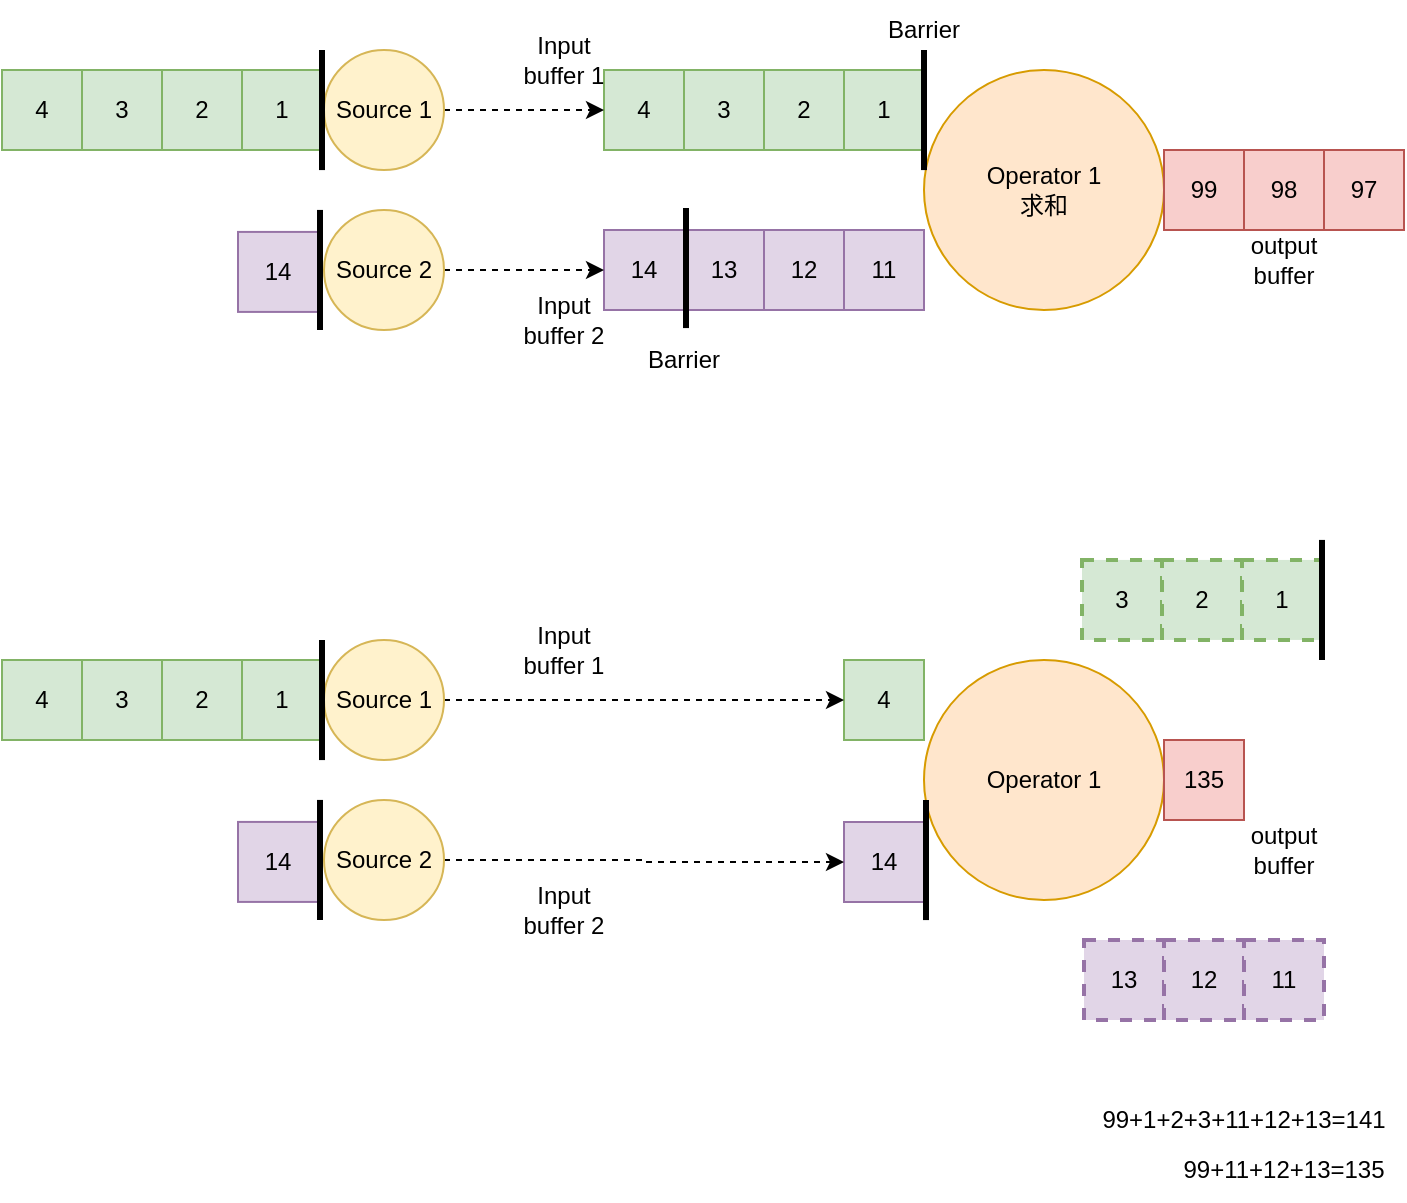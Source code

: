 <mxfile version="16.2.6" type="github">
  <diagram id="EfMLN7ML_alIv2Zv0I-k" name="Page-1">
    <mxGraphModel dx="7765" dy="4045" grid="1" gridSize="10" guides="1" tooltips="1" connect="1" arrows="1" fold="1" page="1" pageScale="1" pageWidth="1600" pageHeight="900" background="#FFFFFF" math="0" shadow="0">
      <root>
        <mxCell id="0" />
        <mxCell id="1" parent="0" />
        <mxCell id="dbELcTdfXeRmgaN0v7CK-1" value="&lt;div&gt;Operator 1&lt;/div&gt;求和" style="ellipse;whiteSpace=wrap;html=1;aspect=fixed;fillColor=#ffe6cc;strokeColor=#d79b00;" vertex="1" parent="1">
          <mxGeometry x="400" y="280" width="120" height="120" as="geometry" />
        </mxCell>
        <mxCell id="dbELcTdfXeRmgaN0v7CK-2" value="3" style="rounded=0;whiteSpace=wrap;html=1;fillColor=#d5e8d4;strokeColor=#82b366;" vertex="1" parent="1">
          <mxGeometry x="280" y="280" width="40" height="40" as="geometry" />
        </mxCell>
        <mxCell id="dbELcTdfXeRmgaN0v7CK-3" value="2" style="rounded=0;whiteSpace=wrap;html=1;fillColor=#d5e8d4;strokeColor=#82b366;" vertex="1" parent="1">
          <mxGeometry x="320" y="280" width="40" height="40" as="geometry" />
        </mxCell>
        <mxCell id="dbELcTdfXeRmgaN0v7CK-4" value="1" style="rounded=0;whiteSpace=wrap;html=1;fillColor=#d5e8d4;strokeColor=#82b366;" vertex="1" parent="1">
          <mxGeometry x="360" y="280" width="40" height="40" as="geometry" />
        </mxCell>
        <mxCell id="dbELcTdfXeRmgaN0v7CK-5" value="4" style="rounded=0;whiteSpace=wrap;html=1;fillColor=#d5e8d4;strokeColor=#82b366;" vertex="1" parent="1">
          <mxGeometry x="240" y="280" width="40" height="40" as="geometry" />
        </mxCell>
        <mxCell id="dbELcTdfXeRmgaN0v7CK-6" value="13" style="rounded=0;whiteSpace=wrap;html=1;fillColor=#e1d5e7;strokeColor=#9673a6;" vertex="1" parent="1">
          <mxGeometry x="280" y="360" width="40" height="40" as="geometry" />
        </mxCell>
        <mxCell id="dbELcTdfXeRmgaN0v7CK-7" value="12" style="rounded=0;whiteSpace=wrap;html=1;fillColor=#e1d5e7;strokeColor=#9673a6;" vertex="1" parent="1">
          <mxGeometry x="320" y="360" width="40" height="40" as="geometry" />
        </mxCell>
        <mxCell id="dbELcTdfXeRmgaN0v7CK-8" value="11" style="rounded=0;whiteSpace=wrap;html=1;fillColor=#e1d5e7;strokeColor=#9673a6;" vertex="1" parent="1">
          <mxGeometry x="360" y="360" width="40" height="40" as="geometry" />
        </mxCell>
        <mxCell id="dbELcTdfXeRmgaN0v7CK-9" value="14" style="rounded=0;whiteSpace=wrap;html=1;fillColor=#e1d5e7;strokeColor=#9673a6;" vertex="1" parent="1">
          <mxGeometry x="240" y="360" width="40" height="40" as="geometry" />
        </mxCell>
        <mxCell id="dbELcTdfXeRmgaN0v7CK-10" value="" style="endArrow=none;html=1;rounded=0;strokeWidth=3;exitX=0;exitY=0.417;exitDx=0;exitDy=0;exitPerimeter=0;" edge="1" parent="1" source="dbELcTdfXeRmgaN0v7CK-1">
          <mxGeometry width="50" height="50" relative="1" as="geometry">
            <mxPoint x="360" y="330" as="sourcePoint" />
            <mxPoint x="400" y="270" as="targetPoint" />
          </mxGeometry>
        </mxCell>
        <mxCell id="dbELcTdfXeRmgaN0v7CK-11" value="" style="endArrow=none;html=1;rounded=0;strokeWidth=3;exitX=0;exitY=0.417;exitDx=0;exitDy=0;exitPerimeter=0;" edge="1" parent="1">
          <mxGeometry width="50" height="50" relative="1" as="geometry">
            <mxPoint x="281" y="409.04" as="sourcePoint" />
            <mxPoint x="281" y="349" as="targetPoint" />
          </mxGeometry>
        </mxCell>
        <mxCell id="dbELcTdfXeRmgaN0v7CK-12" value="Barrier" style="text;html=1;strokeColor=none;fillColor=none;align=center;verticalAlign=middle;whiteSpace=wrap;rounded=0;" vertex="1" parent="1">
          <mxGeometry x="370" y="245" width="60" height="30" as="geometry" />
        </mxCell>
        <mxCell id="dbELcTdfXeRmgaN0v7CK-13" value="Barrier" style="text;html=1;strokeColor=none;fillColor=none;align=center;verticalAlign=middle;whiteSpace=wrap;rounded=0;" vertex="1" parent="1">
          <mxGeometry x="250" y="410" width="60" height="30" as="geometry" />
        </mxCell>
        <mxCell id="dbELcTdfXeRmgaN0v7CK-14" value="98" style="rounded=0;whiteSpace=wrap;html=1;fillColor=#f8cecc;strokeColor=#b85450;" vertex="1" parent="1">
          <mxGeometry x="560" y="320" width="40" height="40" as="geometry" />
        </mxCell>
        <mxCell id="dbELcTdfXeRmgaN0v7CK-15" value="97" style="rounded=0;whiteSpace=wrap;html=1;fillColor=#f8cecc;strokeColor=#b85450;" vertex="1" parent="1">
          <mxGeometry x="600" y="320" width="40" height="40" as="geometry" />
        </mxCell>
        <mxCell id="dbELcTdfXeRmgaN0v7CK-16" value="99" style="rounded=0;whiteSpace=wrap;html=1;fillColor=#f8cecc;strokeColor=#b85450;" vertex="1" parent="1">
          <mxGeometry x="520" y="320" width="40" height="40" as="geometry" />
        </mxCell>
        <mxCell id="dbELcTdfXeRmgaN0v7CK-17" value="Input buffer 1" style="text;html=1;strokeColor=none;fillColor=none;align=center;verticalAlign=middle;whiteSpace=wrap;rounded=0;" vertex="1" parent="1">
          <mxGeometry x="190" y="260" width="60" height="30" as="geometry" />
        </mxCell>
        <mxCell id="dbELcTdfXeRmgaN0v7CK-18" value="Input buffer 2" style="text;html=1;strokeColor=none;fillColor=none;align=center;verticalAlign=middle;whiteSpace=wrap;rounded=0;" vertex="1" parent="1">
          <mxGeometry x="190" y="390" width="60" height="30" as="geometry" />
        </mxCell>
        <mxCell id="dbELcTdfXeRmgaN0v7CK-19" value="output buffer" style="text;html=1;strokeColor=none;fillColor=none;align=center;verticalAlign=middle;whiteSpace=wrap;rounded=0;" vertex="1" parent="1">
          <mxGeometry x="550" y="360" width="60" height="30" as="geometry" />
        </mxCell>
        <mxCell id="dbELcTdfXeRmgaN0v7CK-26" style="edgeStyle=orthogonalEdgeStyle;rounded=0;orthogonalLoop=1;jettySize=auto;html=1;exitX=1;exitY=0.5;exitDx=0;exitDy=0;entryX=0;entryY=0.5;entryDx=0;entryDy=0;strokeWidth=1;dashed=1;" edge="1" parent="1" source="dbELcTdfXeRmgaN0v7CK-20" target="dbELcTdfXeRmgaN0v7CK-5">
          <mxGeometry relative="1" as="geometry" />
        </mxCell>
        <mxCell id="dbELcTdfXeRmgaN0v7CK-20" value="Source 1" style="ellipse;whiteSpace=wrap;html=1;aspect=fixed;fillColor=#fff2cc;strokeColor=#d6b656;" vertex="1" parent="1">
          <mxGeometry x="100" y="270" width="60" height="60" as="geometry" />
        </mxCell>
        <mxCell id="dbELcTdfXeRmgaN0v7CK-27" style="edgeStyle=orthogonalEdgeStyle;rounded=0;orthogonalLoop=1;jettySize=auto;html=1;exitX=1;exitY=0.5;exitDx=0;exitDy=0;entryX=0;entryY=0.5;entryDx=0;entryDy=0;dashed=1;strokeWidth=1;" edge="1" parent="1" source="dbELcTdfXeRmgaN0v7CK-25" target="dbELcTdfXeRmgaN0v7CK-9">
          <mxGeometry relative="1" as="geometry" />
        </mxCell>
        <mxCell id="dbELcTdfXeRmgaN0v7CK-25" value="Source 2" style="ellipse;whiteSpace=wrap;html=1;aspect=fixed;fillColor=#fff2cc;strokeColor=#d6b656;" vertex="1" parent="1">
          <mxGeometry x="100" y="350" width="60" height="60" as="geometry" />
        </mxCell>
        <mxCell id="dbELcTdfXeRmgaN0v7CK-28" value="Operator 1" style="ellipse;whiteSpace=wrap;html=1;aspect=fixed;fillColor=#ffe6cc;strokeColor=#d79b00;" vertex="1" parent="1">
          <mxGeometry x="400" y="575" width="120" height="120" as="geometry" />
        </mxCell>
        <mxCell id="dbELcTdfXeRmgaN0v7CK-29" value="3" style="rounded=0;whiteSpace=wrap;html=1;fillColor=#d5e8d4;strokeColor=#82b366;dashed=1;strokeWidth=2;" vertex="1" parent="1">
          <mxGeometry x="479" y="524.96" width="40" height="40" as="geometry" />
        </mxCell>
        <mxCell id="dbELcTdfXeRmgaN0v7CK-30" value="2" style="rounded=0;whiteSpace=wrap;html=1;fillColor=#d5e8d4;strokeColor=#82b366;dashed=1;strokeWidth=2;" vertex="1" parent="1">
          <mxGeometry x="519" y="524.96" width="40" height="40" as="geometry" />
        </mxCell>
        <mxCell id="dbELcTdfXeRmgaN0v7CK-31" value="1" style="rounded=0;whiteSpace=wrap;html=1;fillColor=#d5e8d4;strokeColor=#82b366;dashed=1;strokeWidth=2;" vertex="1" parent="1">
          <mxGeometry x="559" y="524.96" width="40" height="40" as="geometry" />
        </mxCell>
        <mxCell id="dbELcTdfXeRmgaN0v7CK-32" value="4" style="rounded=0;whiteSpace=wrap;html=1;fillColor=#d5e8d4;strokeColor=#82b366;" vertex="1" parent="1">
          <mxGeometry x="360" y="575" width="40" height="40" as="geometry" />
        </mxCell>
        <mxCell id="dbELcTdfXeRmgaN0v7CK-33" value="13" style="rounded=0;whiteSpace=wrap;html=1;fillColor=#e1d5e7;strokeColor=#9673a6;dashed=1;strokeWidth=2;" vertex="1" parent="1">
          <mxGeometry x="480" y="715" width="40" height="40" as="geometry" />
        </mxCell>
        <mxCell id="dbELcTdfXeRmgaN0v7CK-34" value="12" style="rounded=0;whiteSpace=wrap;html=1;fillColor=#e1d5e7;strokeColor=#9673a6;dashed=1;strokeWidth=2;" vertex="1" parent="1">
          <mxGeometry x="520" y="715" width="40" height="40" as="geometry" />
        </mxCell>
        <mxCell id="dbELcTdfXeRmgaN0v7CK-35" value="11" style="rounded=0;whiteSpace=wrap;html=1;fillColor=#e1d5e7;strokeColor=#9673a6;dashed=1;strokeWidth=2;" vertex="1" parent="1">
          <mxGeometry x="560" y="715" width="40" height="40" as="geometry" />
        </mxCell>
        <mxCell id="dbELcTdfXeRmgaN0v7CK-36" value="14" style="rounded=0;whiteSpace=wrap;html=1;fillColor=#e1d5e7;strokeColor=#9673a6;" vertex="1" parent="1">
          <mxGeometry x="360" y="656" width="40" height="40" as="geometry" />
        </mxCell>
        <mxCell id="dbELcTdfXeRmgaN0v7CK-37" value="" style="endArrow=none;html=1;rounded=0;strokeWidth=3;exitX=0;exitY=0.417;exitDx=0;exitDy=0;exitPerimeter=0;" edge="1" parent="1">
          <mxGeometry width="50" height="50" relative="1" as="geometry">
            <mxPoint x="599" y="575" as="sourcePoint" />
            <mxPoint x="599" y="514.96" as="targetPoint" />
          </mxGeometry>
        </mxCell>
        <mxCell id="dbELcTdfXeRmgaN0v7CK-38" value="" style="endArrow=none;html=1;rounded=0;strokeWidth=3;exitX=0;exitY=0.417;exitDx=0;exitDy=0;exitPerimeter=0;" edge="1" parent="1">
          <mxGeometry width="50" height="50" relative="1" as="geometry">
            <mxPoint x="401" y="705.04" as="sourcePoint" />
            <mxPoint x="401" y="645" as="targetPoint" />
          </mxGeometry>
        </mxCell>
        <mxCell id="dbELcTdfXeRmgaN0v7CK-42" value="135" style="rounded=0;whiteSpace=wrap;html=1;fillColor=#f8cecc;strokeColor=#b85450;" vertex="1" parent="1">
          <mxGeometry x="520" y="615" width="40" height="40" as="geometry" />
        </mxCell>
        <mxCell id="dbELcTdfXeRmgaN0v7CK-43" value="Input buffer 1" style="text;html=1;strokeColor=none;fillColor=none;align=center;verticalAlign=middle;whiteSpace=wrap;rounded=0;" vertex="1" parent="1">
          <mxGeometry x="190" y="555" width="60" height="30" as="geometry" />
        </mxCell>
        <mxCell id="dbELcTdfXeRmgaN0v7CK-44" value="Input buffer 2" style="text;html=1;strokeColor=none;fillColor=none;align=center;verticalAlign=middle;whiteSpace=wrap;rounded=0;" vertex="1" parent="1">
          <mxGeometry x="190" y="685" width="60" height="30" as="geometry" />
        </mxCell>
        <mxCell id="dbELcTdfXeRmgaN0v7CK-45" value="output buffer" style="text;html=1;strokeColor=none;fillColor=none;align=center;verticalAlign=middle;whiteSpace=wrap;rounded=0;" vertex="1" parent="1">
          <mxGeometry x="550" y="655" width="60" height="30" as="geometry" />
        </mxCell>
        <mxCell id="dbELcTdfXeRmgaN0v7CK-46" style="edgeStyle=orthogonalEdgeStyle;rounded=0;orthogonalLoop=1;jettySize=auto;html=1;exitX=1;exitY=0.5;exitDx=0;exitDy=0;entryX=0;entryY=0.5;entryDx=0;entryDy=0;strokeWidth=1;dashed=1;" edge="1" parent="1" source="dbELcTdfXeRmgaN0v7CK-47" target="dbELcTdfXeRmgaN0v7CK-32">
          <mxGeometry relative="1" as="geometry" />
        </mxCell>
        <mxCell id="dbELcTdfXeRmgaN0v7CK-47" value="Source 1" style="ellipse;whiteSpace=wrap;html=1;aspect=fixed;fillColor=#fff2cc;strokeColor=#d6b656;" vertex="1" parent="1">
          <mxGeometry x="100" y="565" width="60" height="60" as="geometry" />
        </mxCell>
        <mxCell id="dbELcTdfXeRmgaN0v7CK-48" style="edgeStyle=orthogonalEdgeStyle;rounded=0;orthogonalLoop=1;jettySize=auto;html=1;exitX=1;exitY=0.5;exitDx=0;exitDy=0;entryX=0;entryY=0.5;entryDx=0;entryDy=0;dashed=1;strokeWidth=1;" edge="1" parent="1" source="dbELcTdfXeRmgaN0v7CK-49" target="dbELcTdfXeRmgaN0v7CK-36">
          <mxGeometry relative="1" as="geometry" />
        </mxCell>
        <mxCell id="dbELcTdfXeRmgaN0v7CK-49" value="Source 2" style="ellipse;whiteSpace=wrap;html=1;aspect=fixed;fillColor=#fff2cc;strokeColor=#d6b656;" vertex="1" parent="1">
          <mxGeometry x="100" y="645" width="60" height="60" as="geometry" />
        </mxCell>
        <mxCell id="dbELcTdfXeRmgaN0v7CK-55" value="3" style="rounded=0;whiteSpace=wrap;html=1;fillColor=#d5e8d4;strokeColor=#82b366;" vertex="1" parent="1">
          <mxGeometry x="-21" y="280" width="40" height="40" as="geometry" />
        </mxCell>
        <mxCell id="dbELcTdfXeRmgaN0v7CK-56" value="2" style="rounded=0;whiteSpace=wrap;html=1;fillColor=#d5e8d4;strokeColor=#82b366;" vertex="1" parent="1">
          <mxGeometry x="19" y="280" width="40" height="40" as="geometry" />
        </mxCell>
        <mxCell id="dbELcTdfXeRmgaN0v7CK-57" value="1" style="rounded=0;whiteSpace=wrap;html=1;fillColor=#d5e8d4;strokeColor=#82b366;" vertex="1" parent="1">
          <mxGeometry x="59" y="280" width="40" height="40" as="geometry" />
        </mxCell>
        <mxCell id="dbELcTdfXeRmgaN0v7CK-58" value="4" style="rounded=0;whiteSpace=wrap;html=1;fillColor=#d5e8d4;strokeColor=#82b366;" vertex="1" parent="1">
          <mxGeometry x="-61" y="280" width="40" height="40" as="geometry" />
        </mxCell>
        <mxCell id="dbELcTdfXeRmgaN0v7CK-62" value="14" style="rounded=0;whiteSpace=wrap;html=1;fillColor=#e1d5e7;strokeColor=#9673a6;" vertex="1" parent="1">
          <mxGeometry x="57" y="360.96" width="40" height="40" as="geometry" />
        </mxCell>
        <mxCell id="dbELcTdfXeRmgaN0v7CK-63" value="" style="endArrow=none;html=1;rounded=0;strokeWidth=3;exitX=0;exitY=0.417;exitDx=0;exitDy=0;exitPerimeter=0;" edge="1" parent="1">
          <mxGeometry width="50" height="50" relative="1" as="geometry">
            <mxPoint x="99" y="330.04" as="sourcePoint" />
            <mxPoint x="99" y="270" as="targetPoint" />
          </mxGeometry>
        </mxCell>
        <mxCell id="dbELcTdfXeRmgaN0v7CK-64" value="" style="endArrow=none;html=1;rounded=0;strokeWidth=3;exitX=0;exitY=0.417;exitDx=0;exitDy=0;exitPerimeter=0;" edge="1" parent="1">
          <mxGeometry width="50" height="50" relative="1" as="geometry">
            <mxPoint x="98" y="410.0" as="sourcePoint" />
            <mxPoint x="98" y="349.96" as="targetPoint" />
          </mxGeometry>
        </mxCell>
        <mxCell id="dbELcTdfXeRmgaN0v7CK-67" value="3" style="rounded=0;whiteSpace=wrap;html=1;fillColor=#d5e8d4;strokeColor=#82b366;" vertex="1" parent="1">
          <mxGeometry x="-21" y="575" width="40" height="40" as="geometry" />
        </mxCell>
        <mxCell id="dbELcTdfXeRmgaN0v7CK-68" value="2" style="rounded=0;whiteSpace=wrap;html=1;fillColor=#d5e8d4;strokeColor=#82b366;" vertex="1" parent="1">
          <mxGeometry x="19" y="575" width="40" height="40" as="geometry" />
        </mxCell>
        <mxCell id="dbELcTdfXeRmgaN0v7CK-69" value="1" style="rounded=0;whiteSpace=wrap;html=1;fillColor=#d5e8d4;strokeColor=#82b366;" vertex="1" parent="1">
          <mxGeometry x="59" y="575" width="40" height="40" as="geometry" />
        </mxCell>
        <mxCell id="dbELcTdfXeRmgaN0v7CK-70" value="4" style="rounded=0;whiteSpace=wrap;html=1;fillColor=#d5e8d4;strokeColor=#82b366;" vertex="1" parent="1">
          <mxGeometry x="-61" y="575" width="40" height="40" as="geometry" />
        </mxCell>
        <mxCell id="dbELcTdfXeRmgaN0v7CK-71" value="14" style="rounded=0;whiteSpace=wrap;html=1;fillColor=#e1d5e7;strokeColor=#9673a6;" vertex="1" parent="1">
          <mxGeometry x="57" y="655.96" width="40" height="40" as="geometry" />
        </mxCell>
        <mxCell id="dbELcTdfXeRmgaN0v7CK-72" value="" style="endArrow=none;html=1;rounded=0;strokeWidth=3;exitX=0;exitY=0.417;exitDx=0;exitDy=0;exitPerimeter=0;" edge="1" parent="1">
          <mxGeometry width="50" height="50" relative="1" as="geometry">
            <mxPoint x="99" y="625.04" as="sourcePoint" />
            <mxPoint x="99" y="565" as="targetPoint" />
          </mxGeometry>
        </mxCell>
        <mxCell id="dbELcTdfXeRmgaN0v7CK-73" value="" style="endArrow=none;html=1;rounded=0;strokeWidth=3;exitX=0;exitY=0.417;exitDx=0;exitDy=0;exitPerimeter=0;" edge="1" parent="1">
          <mxGeometry width="50" height="50" relative="1" as="geometry">
            <mxPoint x="98" y="705" as="sourcePoint" />
            <mxPoint x="98" y="644.96" as="targetPoint" />
          </mxGeometry>
        </mxCell>
        <mxCell id="dbELcTdfXeRmgaN0v7CK-74" value="99+1+2+3+11+12+13=141" style="text;html=1;strokeColor=none;fillColor=none;align=center;verticalAlign=middle;whiteSpace=wrap;rounded=0;" vertex="1" parent="1">
          <mxGeometry x="480" y="790" width="160" height="30" as="geometry" />
        </mxCell>
        <mxCell id="dbELcTdfXeRmgaN0v7CK-76" value="99+11+12+13=135" style="text;html=1;strokeColor=none;fillColor=none;align=center;verticalAlign=middle;whiteSpace=wrap;rounded=0;" vertex="1" parent="1">
          <mxGeometry x="520" y="815.04" width="120" height="30" as="geometry" />
        </mxCell>
      </root>
    </mxGraphModel>
  </diagram>
</mxfile>
